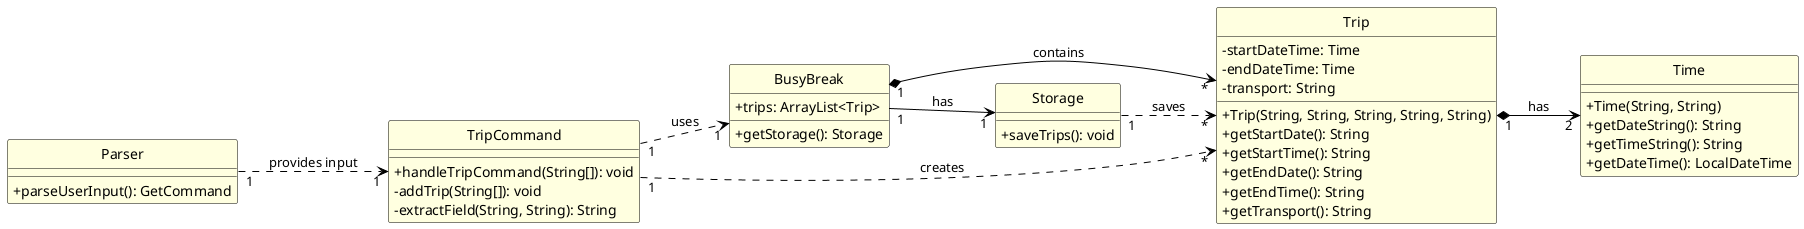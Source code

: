 @startuml
left to right direction
hide circle
skinparam classAttributeIconSize 0
skinparam class {
    BackgroundColor LIGHTYELLOW
    BorderColor Black
    ArrowColor Black
}

class BusyBreak {
  + trips: ArrayList<Trip>
  + getStorage(): Storage
}

class TripCommand {
  + handleTripCommand(String[]): void
  - addTrip(String[]): void
  - extractField(String, String): String
}

class Trip {
  - startDateTime: Time
  - endDateTime: Time
  - transport: String
  + Trip(String, String, String, String, String)
  + getStartDate(): String
  + getStartTime(): String
  + getEndDate(): String
  + getEndTime(): String
  + getTransport(): String
}

class Time {
  + Time(String, String)
  + getDateString(): String
  + getTimeString(): String
  + getDateTime(): LocalDateTime
}

class Storage {
  + saveTrips(): void
}

class Parser {
  + parseUserInput(): GetCommand
}

BusyBreak "1" *--> "*" Trip : contains
BusyBreak "1" --> "1" Storage : has
TripCommand "1" ..> "1" BusyBreak : uses
TripCommand "1" ..> "*" Trip : creates
Trip "1" *--> "2" Time : has
Parser "1" ..> "1" TripCommand : provides input
Storage "1" ..> "*" Trip : saves

@enduml
